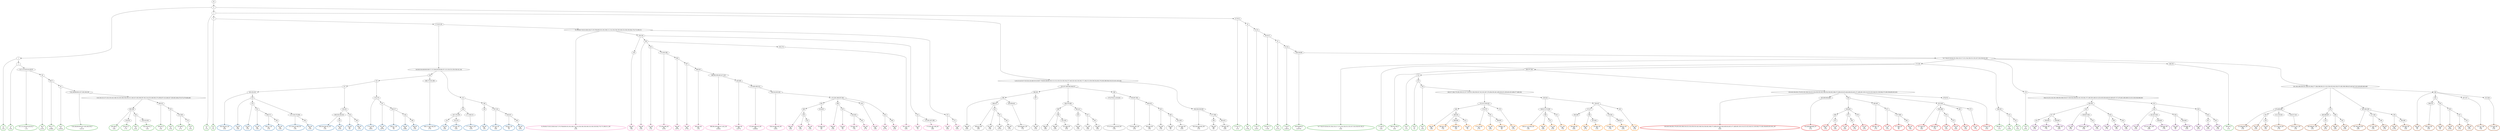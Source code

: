digraph T {
	{
		rank=same
		404 [penwidth=3,colorscheme=set19,color=3,label="1_P\nP\n2.5%"]
		402 [penwidth=3,colorscheme=set19,color=3,label="2_P\nP\n3.4%"]
		400 [penwidth=3,colorscheme=set19,color=3,label="8;11;15;18;20;24;28;29_P\nP\n1.1%"]
		398 [penwidth=3,colorscheme=set19,color=3,label="36_P\nP\n0.41%"]
		396 [penwidth=3,colorscheme=set19,color=3,label="49;57_P\nP\n0.098%"]
		394 [penwidth=3,colorscheme=set19,color=3,label="65_P\nP\n0.035%"]
		392 [penwidth=3,colorscheme=set19,color=3,label="73;81;86;89;90;91;97;100;106;109_P\nP\n0.011%"]
		389 [penwidth=3,colorscheme=set19,color=3,label="492;506_P\nP\n3.8%"]
		387 [penwidth=3,colorscheme=set19,color=3,label="524;535_P\nP\n5.7%"]
		385 [penwidth=3,colorscheme=set19,color=3,label="534_P\nP\n8.4%"]
		383 [penwidth=3,colorscheme=set19,color=3,label="545;553;561_P\nP\n5.6%"]
		381 [penwidth=3,colorscheme=set19,color=3,label="500;523_P\nP\n1.9%"]
		379 [penwidth=3,colorscheme=set19,color=3,label="533_P\nP\n3.3%"]
		377 [penwidth=3,colorscheme=set19,color=3,label="552;560_P\nP\n4.7%"]
		375 [penwidth=3,colorscheme=set19,color=3,label="570_P\nP\n5.5%"]
		373 [penwidth=3,colorscheme=set19,color=3,label="3_P\nP\n1.1%"]
		371 [penwidth=3,colorscheme=set19,color=3,label="6_P\nP\n5%"]
		369 [penwidth=3,colorscheme=set19,color=3,label="4;7;9;12_P\nP\n4.3%"]
		367 [penwidth=3,colorscheme=set19,color=3,label="16_P\nP\n0.76%"]
		365 [penwidth=3,colorscheme=set19,color=3,label="21;25_P\nP\n0.62%"]
		363 [penwidth=3,colorscheme=set19,color=3,label="30;33;37_P\nP\n0.18%"]
		361 [penwidth=3,colorscheme=set19,color=3,label="42_P\nP\n0.21%"]
		359 [penwidth=3,colorscheme=set19,color=3,label="51;54_P\nP\n0.082%"]
		357 [penwidth=3,colorscheme=set19,color=3,label="58;62;66;68_P\nP\n0.0079%"]
		355 [penwidth=3,colorscheme=set19,color=3,label="74;77;82;87;92;94;101;104;110;117;121;124;128;131;135;147;154;158;161;162_P\nP\n3.9%"]
		353 [penwidth=3,colorscheme=set19,color=3,label="172;182_P\nP\n2.6%"]
		351 [penwidth=3,colorscheme=set19,color=3,label="186;197;206_P\nP\n4.6%"]
		349 [penwidth=3,colorscheme=set19,color=3,label="214_P\nP\n2.1%"]
		347 [penwidth=3,colorscheme=set19,color=3,label="223_P\nP\n2%"]
		345 [penwidth=3,colorscheme=set19,color=3,label="234_P\nP\n5.6%"]
		343 [penwidth=3,colorscheme=set19,color=3,label="196;205_P\nP\n2.2%"]
		341 [penwidth=3,colorscheme=set19,color=3,label="222_P\nP\n0.59%"]
		339 [penwidth=3,colorscheme=set19,color=3,label="232_P\nP\n5.4%"]
		337 [penwidth=3,colorscheme=set19,color=3,label="176_P\nP\n6.9%"]
		335 [penwidth=3,colorscheme=set19,color=3,label="188;195_P\nP\n5.5%"]
		328 [penwidth=3,colorscheme=set19,color=2,label="183;193;202_M1\nM1\n0.4%"]
		326 [penwidth=3,colorscheme=set19,color=2,label="210_M1\nM1\n1.6%"]
		324 [penwidth=3,colorscheme=set19,color=2,label="219_M1\nM1\n1.5%"]
		322 [penwidth=3,colorscheme=set19,color=2,label="251_M1\nM1\n1.8%"]
		320 [penwidth=3,colorscheme=set19,color=2,label="260;271_M1\nM1\n2.2%"]
		318 [penwidth=3,colorscheme=set19,color=2,label="295_M1\nM1\n5.4%"]
		316 [penwidth=3,colorscheme=set19,color=2,label="227;259;270;286_M1\nM1\n1.3%"]
		314 [penwidth=3,colorscheme=set19,color=2,label="294_M1\nM1\n5.2%"]
		311 [penwidth=3,colorscheme=set19,color=2,label="209;226;236;245_M1\nM1\n1.5%"]
		309 [penwidth=3,colorscheme=set19,color=2,label="250_M1\nM1\n6.2%"]
		307 [penwidth=3,colorscheme=set19,color=2,label="218_M1\nM1\n4%"]
		305 [penwidth=3,colorscheme=set19,color=2,label="269_M1\nM1\n5.1%"]
		303 [penwidth=3,colorscheme=set19,color=2,label="174;179_M1\nM1\n0.85%"]
		301 [penwidth=3,colorscheme=set19,color=2,label="187_M1\nM1\n0.87%"]
		299 [penwidth=3,colorscheme=set19,color=2,label="200;217_M1\nM1\n3%"]
		297 [penwidth=3,colorscheme=set19,color=2,label="244_M1\nM1\n0.96%"]
		295 [penwidth=3,colorscheme=set19,color=2,label="268_M1\nM1\n5.5%"]
		293 [penwidth=3,colorscheme=set19,color=2,label="168;173;191;208_M1\nM1\n5.7%"]
		288 [penwidth=3,colorscheme=set19,color=2,label="216_M1\nM1\n5.6%"]
		286 [penwidth=3,colorscheme=set19,color=2,label="225;235_M1\nM1\n9.4%"]
		284 [penwidth=3,colorscheme=set19,color=2,label="177;198;215_M1\nM1\n6.2%"]
		281 [penwidth=3,colorscheme=set19,color=2,label="190_M1\nM1\n12%"]
		279 [penwidth=3,colorscheme=set19,color=2,label="207;224_M1\nM1\n3.8%"]
		277 [penwidth=3,colorscheme=set19,color=2,label="258;267_M1\nM1\n1%"]
		275 [penwidth=3,colorscheme=set19,color=2,label="280_M1\nM1\n8.5%"]
		273 [penwidth=3,colorscheme=set19,color=8,label="31;39;40;47;50;52;56;61;64;72;76;79;84;99;102;105;108;111;114;126;136;139;149;153;156;159;164;170;175;180;211_M2\nM2\n4.3%"]
		270 [penwidth=3,colorscheme=set19,color=8,label="238_M2\nM2\n7.9%"]
		268 [penwidth=3,colorscheme=set19,color=8,label="246_M2\nM2\n3.3%"]
		266 [penwidth=3,colorscheme=set19,color=8,label="253_M2\nM2\n1.1%"]
		264 [penwidth=3,colorscheme=set19,color=8,label="275;282;288_M2\nM2\n0.32%"]
		262 [penwidth=3,colorscheme=set19,color=8,label="300_M2\nM2\n0.97%"]
		260 [penwidth=3,colorscheme=set19,color=8,label="307_M2\nM2\n0.75%"]
		258 [penwidth=3,colorscheme=set19,color=8,label="309;320_M2\nM2\n1.5%"]
		256 [penwidth=3,colorscheme=set19,color=8,label="368;385;393;402;417;432_M2\nM2\n0.054%"]
		254 [penwidth=3,colorscheme=set19,color=8,label="450;466_M2\nM2\n0.017%"]
		252 [penwidth=3,colorscheme=set19,color=8,label="473;482;493;525_M2\nM2\n0.0056%"]
		250 [penwidth=3,colorscheme=set19,color=8,label="536;554;562;565_M2\nM2\n0.02%"]
		246 [penwidth=3,colorscheme=set19,color=8,label="609_M2\nM2\n3.6%"]
		244 [penwidth=3,colorscheme=set19,color=8,label="633_M2\nM2\n2.4%"]
		242 [penwidth=3,colorscheme=set19,color=8,label="652_M2\nM2\n5.5%"]
		240 [penwidth=3,colorscheme=set19,color=8,label="614;620_M2\nM2\n6%"]
		238 [penwidth=3,colorscheme=set19,color=8,label="608_M2\nM2\n4.3%"]
		236 [penwidth=3,colorscheme=set19,color=8,label="619_M2\nM2\n5%"]
		234 [penwidth=3,colorscheme=set19,color=8,label="625;632_M2\nM2\n7.2%"]
		232 [penwidth=3,colorscheme=set19,color=8,label="641_M2\nM2\n6.7%"]
		230 [penwidth=3,colorscheme=set19,color=8,label="618_M2\nM2\n5.9%"]
		228 [penwidth=3,colorscheme=set19,color=8,label="624_M2\nM2\n0.27%"]
		226 [penwidth=3,colorscheme=set19,color=8,label="640_M2\nM2\n6.4%"]
		224 [penwidth=3,colorscheme=set19,color=8,label="261;274_M2\nM2\n6.6%"]
		222 [penwidth=3,colorscheme=set19,color=8,label="252_M2\nM2\n1%"]
		220 [penwidth=3,colorscheme=set19,color=8,label="273;281;287;296_M2\nM2\n5.8%"]
		218 [penwidth=3,colorscheme=set19,color=8,label="237_M2\nM2\n3.6%"]
		216 [penwidth=3,colorscheme=set19,color=8,label="272_M2\nM2\n9.5%"]
		211 [penwidth=3,colorscheme=set19,color=9,label="389_M3\nM3\n6.6%"]
		209 [penwidth=3,colorscheme=set19,color=9,label="406;413_M3\nM3\n5.8%"]
		207 [penwidth=3,colorscheme=set19,color=9,label="422_M3\nM3\n1.9%"]
		205 [penwidth=3,colorscheme=set19,color=9,label="437_M3\nM3\n0.21%"]
		203 [penwidth=3,colorscheme=set19,color=9,label="442_M3\nM3\n5.1%"]
		201 [penwidth=3,colorscheme=set19,color=9,label="429;436;441_M3\nM3\n7.1%"]
		199 [penwidth=3,colorscheme=set19,color=9,label="397_M3\nM3\n5.2%"]
		196 [penwidth=3,colorscheme=set19,color=9,label="388_M3\nM3\n3.8%"]
		194 [penwidth=3,colorscheme=set19,color=9,label="396_M3\nM3\n4.3%"]
		192 [penwidth=3,colorscheme=set19,color=9,label="421;428_M3\nM3\n9.3%"]
		189 [penwidth=3,colorscheme=set19,color=9,label="420_M3\nM3\n5.5%"]
		187 [penwidth=3,colorscheme=set19,color=9,label="427_M3\nM3\n2.6%"]
		185 [penwidth=3,colorscheme=set19,color=9,label="435_M3\nM3\n5.6%"]
		182 [penwidth=3,colorscheme=set19,color=9,label="373;379;411;419;434_M3\nM3\n5.3%"]
		180 [penwidth=3,colorscheme=set19,color=9,label="378;387;395_M3\nM3\n4.3%"]
		178 [penwidth=3,colorscheme=set19,color=9,label="404;418_M3\nM3\n1.9%"]
		176 [penwidth=3,colorscheme=set19,color=9,label="433_M3\nM3\n1.5%"]
		174 [penwidth=3,colorscheme=set19,color=9,label="440_M3\nM3\n3%"]
		172 [penwidth=3,colorscheme=set19,color=9,label="451;456_M3\nM3\n6.5%"]
		170 [penwidth=3,colorscheme=set19,color=9,label="343;356;359;363_M3\nM3\n2.2%"]
		167 [penwidth=3,colorscheme=set19,color=9,label="394_M3\nM3\n6%"]
		165 [penwidth=3,colorscheme=set19,color=9,label="403;410_M3\nM3\n6.4%"]
		162 [penwidth=3,colorscheme=set19,color=7,label="474;489;498_M4\nM4\n2.2%"]
		160 [penwidth=3,colorscheme=set19,color=7,label="503_M4\nM4\n4.5%"]
		158 [penwidth=3,colorscheme=set19,color=7,label="520_M4\nM4\n12%"]
		156 [penwidth=3,colorscheme=set19,color=7,label="511;519;528_M4\nM4\n5.7%"]
		154 [penwidth=3,colorscheme=set19,color=7,label="518;527;541_M4\nM4\n5.3%"]
		151 [penwidth=3,colorscheme=set19,color=7,label="483;488;497_M4\nM4\n3.5%"]
		149 [penwidth=3,colorscheme=set19,color=7,label="510_M4\nM4\n6.2%"]
		147 [penwidth=3,colorscheme=set19,color=7,label="496_M4\nM4\n4.4%"]
		145 [penwidth=3,colorscheme=set19,color=7,label="502_M4\nM4\n9.3%"]
		143 [penwidth=3,colorscheme=set19,color=7,label="487;495;509_M4\nM4\n4.9%"]
		141 [penwidth=3,colorscheme=set19,color=7,label="517;540_M4\nM4\n2.2%"]
		139 [penwidth=3,colorscheme=set19,color=7,label="548_M4\nM4\n5.2%"]
		137 [penwidth=3,colorscheme=set19,color=7,label="539_M4\nM4\n0.13%"]
		135 [penwidth=3,colorscheme=set19,color=7,label="563;566_M4\nM4\n5.4%"]
		133 [penwidth=3,colorscheme=set19,color=7,label="494_M4\nM4\n1%"]
		130 [penwidth=3,colorscheme=set19,color=7,label="508;516_M4\nM4\n5.4%"]
		128 [penwidth=3,colorscheme=set19,color=7,label="526_M4\nM4\n2%"]
		126 [penwidth=3,colorscheme=set19,color=7,label="538_M4\nM4\n0.33%"]
		124 [penwidth=3,colorscheme=set19,color=7,label="547_M4\nM4\n2.1%"]
		122 [penwidth=3,colorscheme=set19,color=7,label="555_M4\nM4\n5.1%"]
		120 [penwidth=3,colorscheme=set19,color=7,label="507;537_M4\nM4\n7.3%"]
		118 [penwidth=3,colorscheme=set19,color=7,label="515;546_M4\nM4\n5.5%"]
		114 [penwidth=3,colorscheme=set19,color=5,label="568_M5\nM5\n2.9%"]
		112 [penwidth=3,colorscheme=set19,color=5,label="580;592_M5\nM5\n7.1%"]
		110 [penwidth=3,colorscheme=set19,color=5,label="600;606_M5\nM5\n12%"]
		108 [penwidth=3,colorscheme=set19,color=5,label="615_M5\nM5\n7%"]
		106 [penwidth=3,colorscheme=set19,color=5,label="574;579_M5\nM5\n4.7%"]
		104 [penwidth=3,colorscheme=set19,color=5,label="591_M5\nM5\n4.9%"]
		102 [penwidth=3,colorscheme=set19,color=5,label="599;605_M5\nM5\n6%"]
		100 [penwidth=3,colorscheme=set19,color=5,label="578_M5\nM5\n5.1%"]
		97 [penwidth=3,colorscheme=set19,color=5,label="549;557;573;590_M5\nM5\n1.6%"]
		95 [penwidth=3,colorscheme=set19,color=5,label="598_M5\nM5\n0.6%"]
		93 [penwidth=3,colorscheme=set19,color=5,label="612_M5\nM5\n6.5%"]
		91 [penwidth=3,colorscheme=set19,color=5,label="611_M5\nM5\n7.2%"]
		87 [penwidth=3,colorscheme=set19,color=5,label="584;589_M5\nM5\n9.6%"]
		85 [penwidth=3,colorscheme=set19,color=5,label="588_M5\nM5\n4.7%"]
		83 [penwidth=3,colorscheme=set19,color=5,label="597;604_M5\nM5\n5.1%"]
		81 [penwidth=3,colorscheme=set19,color=5,label="576;583_M5\nM5\n1.7%"]
		79 [penwidth=3,colorscheme=set19,color=5,label="596;610_M5\nM5\n8.3%"]
		77 [penwidth=3,colorscheme=set19,color=5,label="582_M5\nM5\n5.3%"]
		72 [penwidth=3,colorscheme=set19,color=4,label="623_M6\nM6\n5.3%"]
		70 [penwidth=3,colorscheme=set19,color=4,label="630;639_M6\nM6\n7.7%"]
		68 [penwidth=3,colorscheme=set19,color=4,label="638;646_M6\nM6\n6.6%"]
		66 [penwidth=3,colorscheme=set19,color=4,label="622_M6\nM6\n3.3%"]
		64 [penwidth=3,colorscheme=set19,color=4,label="629;637;645_M6\nM6\n3.3%"]
		62 [penwidth=3,colorscheme=set19,color=4,label="654_M6\nM6\n5.1%"]
		60 [penwidth=3,colorscheme=set19,color=4,label="628_M6\nM6\n2.7%"]
		58 [penwidth=3,colorscheme=set19,color=4,label="636_M6\nM6\n12%"]
		56 [penwidth=3,colorscheme=set19,color=4,label="650_M6\nM6\n5.4%"]
		53 [penwidth=3,colorscheme=set19,color=4,label="616_M6\nM6\n4.5%"]
		51 [penwidth=3,colorscheme=set19,color=4,label="621;627;635_M6\nM6\n6.9%"]
		49 [penwidth=3,colorscheme=set19,color=4,label="644;649_M6\nM6\n5.7%"]
		47 [penwidth=3,colorscheme=set19,color=4,label="634_M6\nM6\n5%"]
		45 [penwidth=3,colorscheme=set19,color=4,label="643;648_M6\nM6\n8.2%"]
		43 [penwidth=3,colorscheme=set19,color=4,label="626_M6\nM6\n6.2%"]
		40 [penwidth=3,colorscheme=set19,color=4,label="647_M6\nM6\n6.1%"]
		38 [penwidth=3,colorscheme=set19,color=4,label="653_M6\nM6\n5.5%"]
		36 [penwidth=3,colorscheme=set19,color=1,label="233;243;256;265;278;292;302;306;316;322;324;330;335;342;346;354;358;362;366;372;408;416;425;444;449;454;461;471;480;491;505;514;522;532;544;551;559;564;575;585;594;602;631;651_M7\nM7\n8.4%"]
		34 [penwidth=3,colorscheme=set19,color=1,label="655;660;664;669_M7\nM7\n5.1%"]
		30 [penwidth=3,colorscheme=set19,color=1,label="668_M7\nM7\n2.5%"]
		28 [penwidth=3,colorscheme=set19,color=1,label="673_M7\nM7\n5.9%"]
		26 [penwidth=3,colorscheme=set19,color=1,label="672_M7\nM7\n4.8%"]
		24 [penwidth=3,colorscheme=set19,color=1,label="681_M7\nM7\n5.5%"]
		22 [penwidth=3,colorscheme=set19,color=1,label="678_M7\nM7\n6.3%"]
		20 [penwidth=3,colorscheme=set19,color=1,label="662;667_M7\nM7\n4.7%"]
		18 [penwidth=3,colorscheme=set19,color=1,label="671_M7\nM7\n2.2%"]
		16 [penwidth=3,colorscheme=set19,color=1,label="677;680_M7\nM7\n9%"]
		14 [penwidth=3,colorscheme=set19,color=1,label="682_M7\nM7\n7.8%"]
		12 [penwidth=3,colorscheme=set19,color=1,label="657;658_M7\nM7\n3.8%"]
		10 [penwidth=3,colorscheme=set19,color=1,label="661;666_M7\nM7\n1.2%"]
		8 [penwidth=3,colorscheme=set19,color=1,label="676_M7\nM7\n3.4%"]
		6 [penwidth=3,colorscheme=set19,color=1,label="679_M7\nM7\n6.8%"]
		4 [penwidth=3,colorscheme=set19,color=1,label="665_M7\nM7\n5.6%"]
		2 [penwidth=3,colorscheme=set19,color=1,label="675_M7\nM7\n7.7%"]
		0 [penwidth=3,colorscheme=set19,color=1,label="670;674_M7\nM7\n9.5%"]
	}
	407 [label="GL"]
	406 [label="0"]
	405 [label="1"]
	403 [label="2"]
	401 [label="8;11;15;18;20;24;28;29"]
	399 [label="36"]
	397 [label="49;57"]
	395 [label="65"]
	393 [label="73;81;86;89;90;91;97;100;106;109"]
	391 [label="116;120;122;127;132;133;142;148;155;163;169;194;203;221;240;247;263;290;297;301;314;323;349;365;374;398;407;414;446;457;458;462;464;470;475;479;484;485"]
	390 [label="492;506"]
	388 [label="524;535"]
	386 [label="534"]
	384 [label="545;553;561"]
	382 [label="500;523"]
	380 [label="533"]
	378 [label="552;560"]
	376 [label="570"]
	374 [label="3"]
	372 [label="6"]
	370 [label="4;7;9;12"]
	368 [label="16"]
	366 [label="21;25"]
	364 [label="30;33;37"]
	362 [label="42"]
	360 [label="51;54"]
	358 [label="58;62;66;68"]
	356 [label="74;77;82;87;92;94;101;104;110;117;121;124;128;131;135;147;154;158;161;162"]
	354 [label="172;182"]
	352 [label="186;197;206"]
	350 [label="214"]
	348 [label="223"]
	346 [label="234"]
	344 [label="196;205"]
	342 [label="222"]
	340 [label="232"]
	338 [label="176"]
	336 [label="188;195"]
	334 [label="17;19;22;26"]
	333 [label="34;38;43;44;46;60;63;69;71;75;78;83;93;95;98;107;113;118;125;129;138;141;144"]
	332 [label="146"]
	331 [label="152"]
	330 [label="157"]
	329 [label="183;193;202"]
	327 [label="210"]
	325 [label="219"]
	323 [label="251"]
	321 [label="260;271"]
	319 [label="295"]
	317 [label="227;259;270;286"]
	315 [label="294"]
	313 [label="192;201"]
	312 [label="209;226;236;245"]
	310 [label="250"]
	308 [label="218"]
	306 [label="269"]
	304 [label="174;179"]
	302 [label="187"]
	300 [label="200;217"]
	298 [label="244"]
	296 [label="268"]
	294 [label="168;173;191;208"]
	292 [label="151"]
	291 [label="160"]
	290 [label="167;178;199"]
	289 [label="216"]
	287 [label="225;235"]
	285 [label="177;198;215"]
	283 [label="166"]
	282 [label="190"]
	280 [label="207;224"]
	278 [label="258;267"]
	276 [label="280"]
	274 [label="31;39;40;47;50;52;56;61;64;72;76;79;84;99;102;105;108;111;114;126;136;139;149;153;156;159;164;170;175;180;211"]
	272 [label="220;228"]
	271 [label="238"]
	269 [label="246"]
	267 [label="253"]
	265 [label="275;282;288"]
	263 [label="300"]
	261 [label="307"]
	259 [label="309;320"]
	257 [label="368;385;393;402;417;432"]
	255 [label="450;466"]
	253 [label="473;482;493;525"]
	251 [label="536;554;562;565"]
	249 [label="571;581;586;587;595"]
	248 [label="603"]
	247 [label="609"]
	245 [label="633"]
	243 [label="652"]
	241 [label="614;620"]
	239 [label="608"]
	237 [label="619"]
	235 [label="625;632"]
	233 [label="641"]
	231 [label="618"]
	229 [label="624"]
	227 [label="640"]
	225 [label="261;274"]
	223 [label="252"]
	221 [label="273;281;287;296"]
	219 [label="237"]
	217 [label="272"]
	215 [label="5;10;13;14;23;27;32;35;41;45;48;53;55;59;67;70;80;85;88;96;103;112;115;119;123;130;134;137;140;143;145;150;165;171;184;212;229;239;254;262;276;283;289;304;310;313;321;325;328"]
	214 [label="332;337;340;344;348;357"]
	213 [label="360;381"]
	212 [label="389"]
	210 [label="406;413"]
	208 [label="422"]
	206 [label="437"]
	204 [label="442"]
	202 [label="429;436;441"]
	200 [label="397"]
	198 [label="364;370;380"]
	197 [label="388"]
	195 [label="396"]
	193 [label="421;428"]
	191 [label="405;412"]
	190 [label="420"]
	188 [label="427"]
	186 [label="435"]
	184 [label="369"]
	183 [label="373;379;411;419;434"]
	181 [label="378;387;395"]
	179 [label="404;418"]
	177 [label="433"]
	175 [label="440"]
	173 [label="451;456"]
	171 [label="343;356;359;363"]
	169 [label="377;386"]
	168 [label="394"]
	166 [label="403;410"]
	164 [label="181;185;189;230;241;248;255;264;277;284;298;305;311;315;326;333;345;350;375;382;390;399;423;443;447;452;459;463;465;469"]
	163 [label="474;489;498"]
	161 [label="503"]
	159 [label="520"]
	157 [label="511;519;528"]
	155 [label="518;527;541"]
	153 [label="478"]
	152 [label="483;488;497"]
	150 [label="510"]
	148 [label="496"]
	146 [label="502"]
	144 [label="487;495;509"]
	142 [label="517;540"]
	140 [label="548"]
	138 [label="539"]
	136 [label="563;566"]
	134 [label="494"]
	132 [label="501"]
	131 [label="508;516"]
	129 [label="526"]
	127 [label="538"]
	125 [label="547"]
	123 [label="555"]
	121 [label="507;537"]
	119 [label="515;546"]
	117 [label="249;257;266;279;285;293;312;317;319;331;336;339;347;352;355;367;376;384;392;401;409;426;431;439;445;455;468;477;486;504"]
	116 [label="512;521;530;543"]
	115 [label="568"]
	113 [label="580;592"]
	111 [label="600;606"]
	109 [label="615"]
	107 [label="574;579"]
	105 [label="591"]
	103 [label="599;605"]
	101 [label="578"]
	99 [label="529;542"]
	98 [label="549;557;573;590"]
	96 [label="598"]
	94 [label="612"]
	92 [label="611"]
	90 [label="556;567"]
	89 [label="572;577"]
	88 [label="584;589"]
	86 [label="588"]
	84 [label="597;604"]
	82 [label="576;583"]
	80 [label="596;610"]
	78 [label="582"]
	76 [label="204;213;231;242;291;299;303;308;318;327;329;334;338;341;351;353;361;371;383;391;400;415;424;430;438;448;453;460;467;472;476;481;490;499;513;531;550;558;569;593"]
	75 [label="601;607"]
	74 [label="617"]
	73 [label="623"]
	71 [label="630;639"]
	69 [label="638;646"]
	67 [label="622"]
	65 [label="629;637;645"]
	63 [label="654"]
	61 [label="628"]
	59 [label="636"]
	57 [label="650"]
	55 [label="613"]
	54 [label="616"]
	52 [label="621;627;635"]
	50 [label="644;649"]
	48 [label="634"]
	46 [label="643;648"]
	44 [label="626"]
	42 [label="642"]
	41 [label="647"]
	39 [label="653"]
	37 [label="233;243;256;265;278;292;302;306;316;322;324;330;335;342;346;354;358;362;366;372;408;416;425;444;449;454;461;471;480;491;505;514;522;532;544;551;559;564;575;585;594;602;631;651"]
	35 [label="655;660;664;669"]
	33 [label="656"]
	32 [label="659;663"]
	31 [label="668"]
	29 [label="673"]
	27 [label="672"]
	25 [label="681"]
	23 [label="678"]
	21 [label="662;667"]
	19 [label="671"]
	17 [label="677;680"]
	15 [label="682"]
	13 [label="657;658"]
	11 [label="661;666"]
	9 [label="676"]
	7 [label="679"]
	5 [label="665"]
	3 [label="675"]
	1 [label="670;674"]
	407 -> 406
	406 -> 405
	406 -> 374
	406 -> 370
	405 -> 404
	405 -> 403
	403 -> 402
	403 -> 401
	401 -> 400
	401 -> 399
	399 -> 398
	399 -> 397
	397 -> 396
	397 -> 395
	395 -> 394
	395 -> 393
	393 -> 392
	393 -> 391
	391 -> 390
	391 -> 382
	390 -> 389
	390 -> 388
	390 -> 386
	388 -> 387
	386 -> 385
	386 -> 384
	384 -> 383
	382 -> 381
	382 -> 380
	380 -> 379
	380 -> 378
	378 -> 377
	378 -> 376
	376 -> 375
	374 -> 373
	374 -> 372
	374 -> 215
	372 -> 371
	372 -> 334
	370 -> 369
	370 -> 368
	368 -> 367
	368 -> 366
	366 -> 365
	366 -> 364
	364 -> 363
	364 -> 362
	362 -> 361
	362 -> 360
	360 -> 359
	360 -> 358
	358 -> 357
	358 -> 356
	356 -> 355
	356 -> 354
	356 -> 338
	356 -> 336
	356 -> 164
	354 -> 353
	354 -> 352
	354 -> 344
	352 -> 351
	352 -> 350
	352 -> 37
	350 -> 349
	350 -> 348
	348 -> 347
	348 -> 346
	346 -> 345
	346 -> 117
	344 -> 343
	344 -> 342
	342 -> 341
	342 -> 340
	340 -> 339
	338 -> 337
	338 -> 76
	336 -> 335
	334 -> 333
	334 -> 274
	333 -> 332
	333 -> 292
	332 -> 331
	332 -> 294
	331 -> 330
	331 -> 304
	330 -> 329
	330 -> 313
	329 -> 328
	329 -> 327
	327 -> 326
	327 -> 325
	327 -> 317
	325 -> 324
	325 -> 323
	323 -> 322
	323 -> 321
	321 -> 320
	321 -> 319
	319 -> 318
	317 -> 316
	317 -> 315
	315 -> 314
	313 -> 312
	313 -> 308
	312 -> 311
	312 -> 310
	310 -> 309
	308 -> 307
	308 -> 306
	306 -> 305
	304 -> 303
	304 -> 302
	302 -> 301
	302 -> 300
	300 -> 299
	300 -> 298
	298 -> 297
	298 -> 296
	296 -> 295
	294 -> 293
	292 -> 291
	292 -> 283
	291 -> 290
	291 -> 285
	290 -> 289
	290 -> 287
	289 -> 288
	287 -> 286
	285 -> 284
	283 -> 282
	283 -> 280
	282 -> 281
	280 -> 279
	280 -> 278
	278 -> 277
	278 -> 276
	276 -> 275
	274 -> 273
	274 -> 272
	274 -> 219
	272 -> 271
	272 -> 269
	272 -> 223
	271 -> 270
	269 -> 268
	269 -> 267
	269 -> 225
	267 -> 266
	267 -> 265
	265 -> 264
	265 -> 263
	263 -> 262
	263 -> 261
	261 -> 260
	261 -> 259
	259 -> 258
	259 -> 257
	257 -> 256
	257 -> 255
	255 -> 254
	255 -> 253
	253 -> 252
	253 -> 251
	251 -> 250
	251 -> 249
	249 -> 248
	249 -> 239
	249 -> 231
	249 -> 229
	248 -> 247
	248 -> 241
	247 -> 246
	247 -> 245
	245 -> 244
	245 -> 243
	243 -> 242
	241 -> 240
	239 -> 238
	239 -> 237
	237 -> 236
	237 -> 235
	235 -> 234
	235 -> 233
	233 -> 232
	231 -> 230
	229 -> 228
	229 -> 227
	227 -> 226
	225 -> 224
	223 -> 222
	223 -> 221
	221 -> 220
	219 -> 218
	219 -> 217
	217 -> 216
	215 -> 214
	215 -> 171
	214 -> 213
	214 -> 198
	214 -> 184
	213 -> 212
	213 -> 200
	212 -> 211
	212 -> 210
	212 -> 202
	210 -> 209
	210 -> 208
	208 -> 207
	208 -> 206
	206 -> 205
	206 -> 204
	204 -> 203
	202 -> 201
	200 -> 199
	198 -> 197
	198 -> 191
	197 -> 196
	197 -> 195
	195 -> 194
	195 -> 193
	193 -> 192
	191 -> 190
	191 -> 188
	190 -> 189
	188 -> 187
	188 -> 186
	186 -> 185
	184 -> 183
	184 -> 181
	183 -> 182
	181 -> 180
	181 -> 179
	179 -> 178
	179 -> 177
	177 -> 176
	177 -> 175
	175 -> 174
	175 -> 173
	173 -> 172
	171 -> 170
	171 -> 169
	169 -> 168
	169 -> 166
	168 -> 167
	166 -> 165
	164 -> 163
	164 -> 153
	164 -> 144
	164 -> 134
	163 -> 162
	163 -> 161
	163 -> 157
	163 -> 155
	161 -> 160
	161 -> 159
	159 -> 158
	157 -> 156
	155 -> 154
	153 -> 152
	153 -> 148
	152 -> 151
	152 -> 150
	150 -> 149
	148 -> 147
	148 -> 146
	146 -> 145
	144 -> 143
	144 -> 142
	144 -> 138
	142 -> 141
	142 -> 140
	140 -> 139
	138 -> 137
	138 -> 136
	136 -> 135
	134 -> 133
	134 -> 132
	134 -> 121
	134 -> 119
	132 -> 131
	132 -> 129
	131 -> 130
	129 -> 128
	129 -> 127
	127 -> 126
	127 -> 125
	125 -> 124
	125 -> 123
	123 -> 122
	121 -> 120
	119 -> 118
	117 -> 116
	117 -> 99
	116 -> 115
	116 -> 107
	116 -> 101
	115 -> 114
	115 -> 113
	113 -> 112
	113 -> 111
	113 -> 109
	111 -> 110
	109 -> 108
	107 -> 106
	107 -> 105
	105 -> 104
	105 -> 103
	103 -> 102
	101 -> 100
	99 -> 98
	99 -> 90
	98 -> 97
	98 -> 96
	98 -> 92
	96 -> 95
	96 -> 94
	94 -> 93
	92 -> 91
	90 -> 89
	90 -> 82
	90 -> 78
	89 -> 88
	89 -> 86
	88 -> 87
	86 -> 85
	86 -> 84
	84 -> 83
	82 -> 81
	82 -> 80
	80 -> 79
	78 -> 77
	76 -> 75
	76 -> 55
	75 -> 74
	75 -> 67
	75 -> 61
	74 -> 73
	74 -> 71
	74 -> 69
	73 -> 72
	71 -> 70
	69 -> 68
	67 -> 66
	67 -> 65
	65 -> 64
	65 -> 63
	63 -> 62
	61 -> 60
	61 -> 59
	61 -> 57
	59 -> 58
	57 -> 56
	55 -> 54
	55 -> 44
	54 -> 53
	54 -> 52
	54 -> 48
	52 -> 51
	52 -> 50
	50 -> 49
	48 -> 47
	48 -> 46
	46 -> 45
	44 -> 43
	44 -> 42
	42 -> 41
	42 -> 39
	41 -> 40
	39 -> 38
	37 -> 36
	37 -> 35
	37 -> 33
	37 -> 13
	37 -> 1
	35 -> 34
	33 -> 32
	33 -> 21
	32 -> 31
	32 -> 27
	32 -> 23
	31 -> 30
	31 -> 29
	29 -> 28
	27 -> 26
	27 -> 25
	25 -> 24
	23 -> 22
	21 -> 20
	21 -> 19
	19 -> 18
	19 -> 17
	17 -> 16
	17 -> 15
	15 -> 14
	13 -> 12
	13 -> 11
	13 -> 5
	13 -> 3
	11 -> 10
	11 -> 9
	9 -> 8
	9 -> 7
	7 -> 6
	5 -> 4
	3 -> 2
	1 -> 0
}
